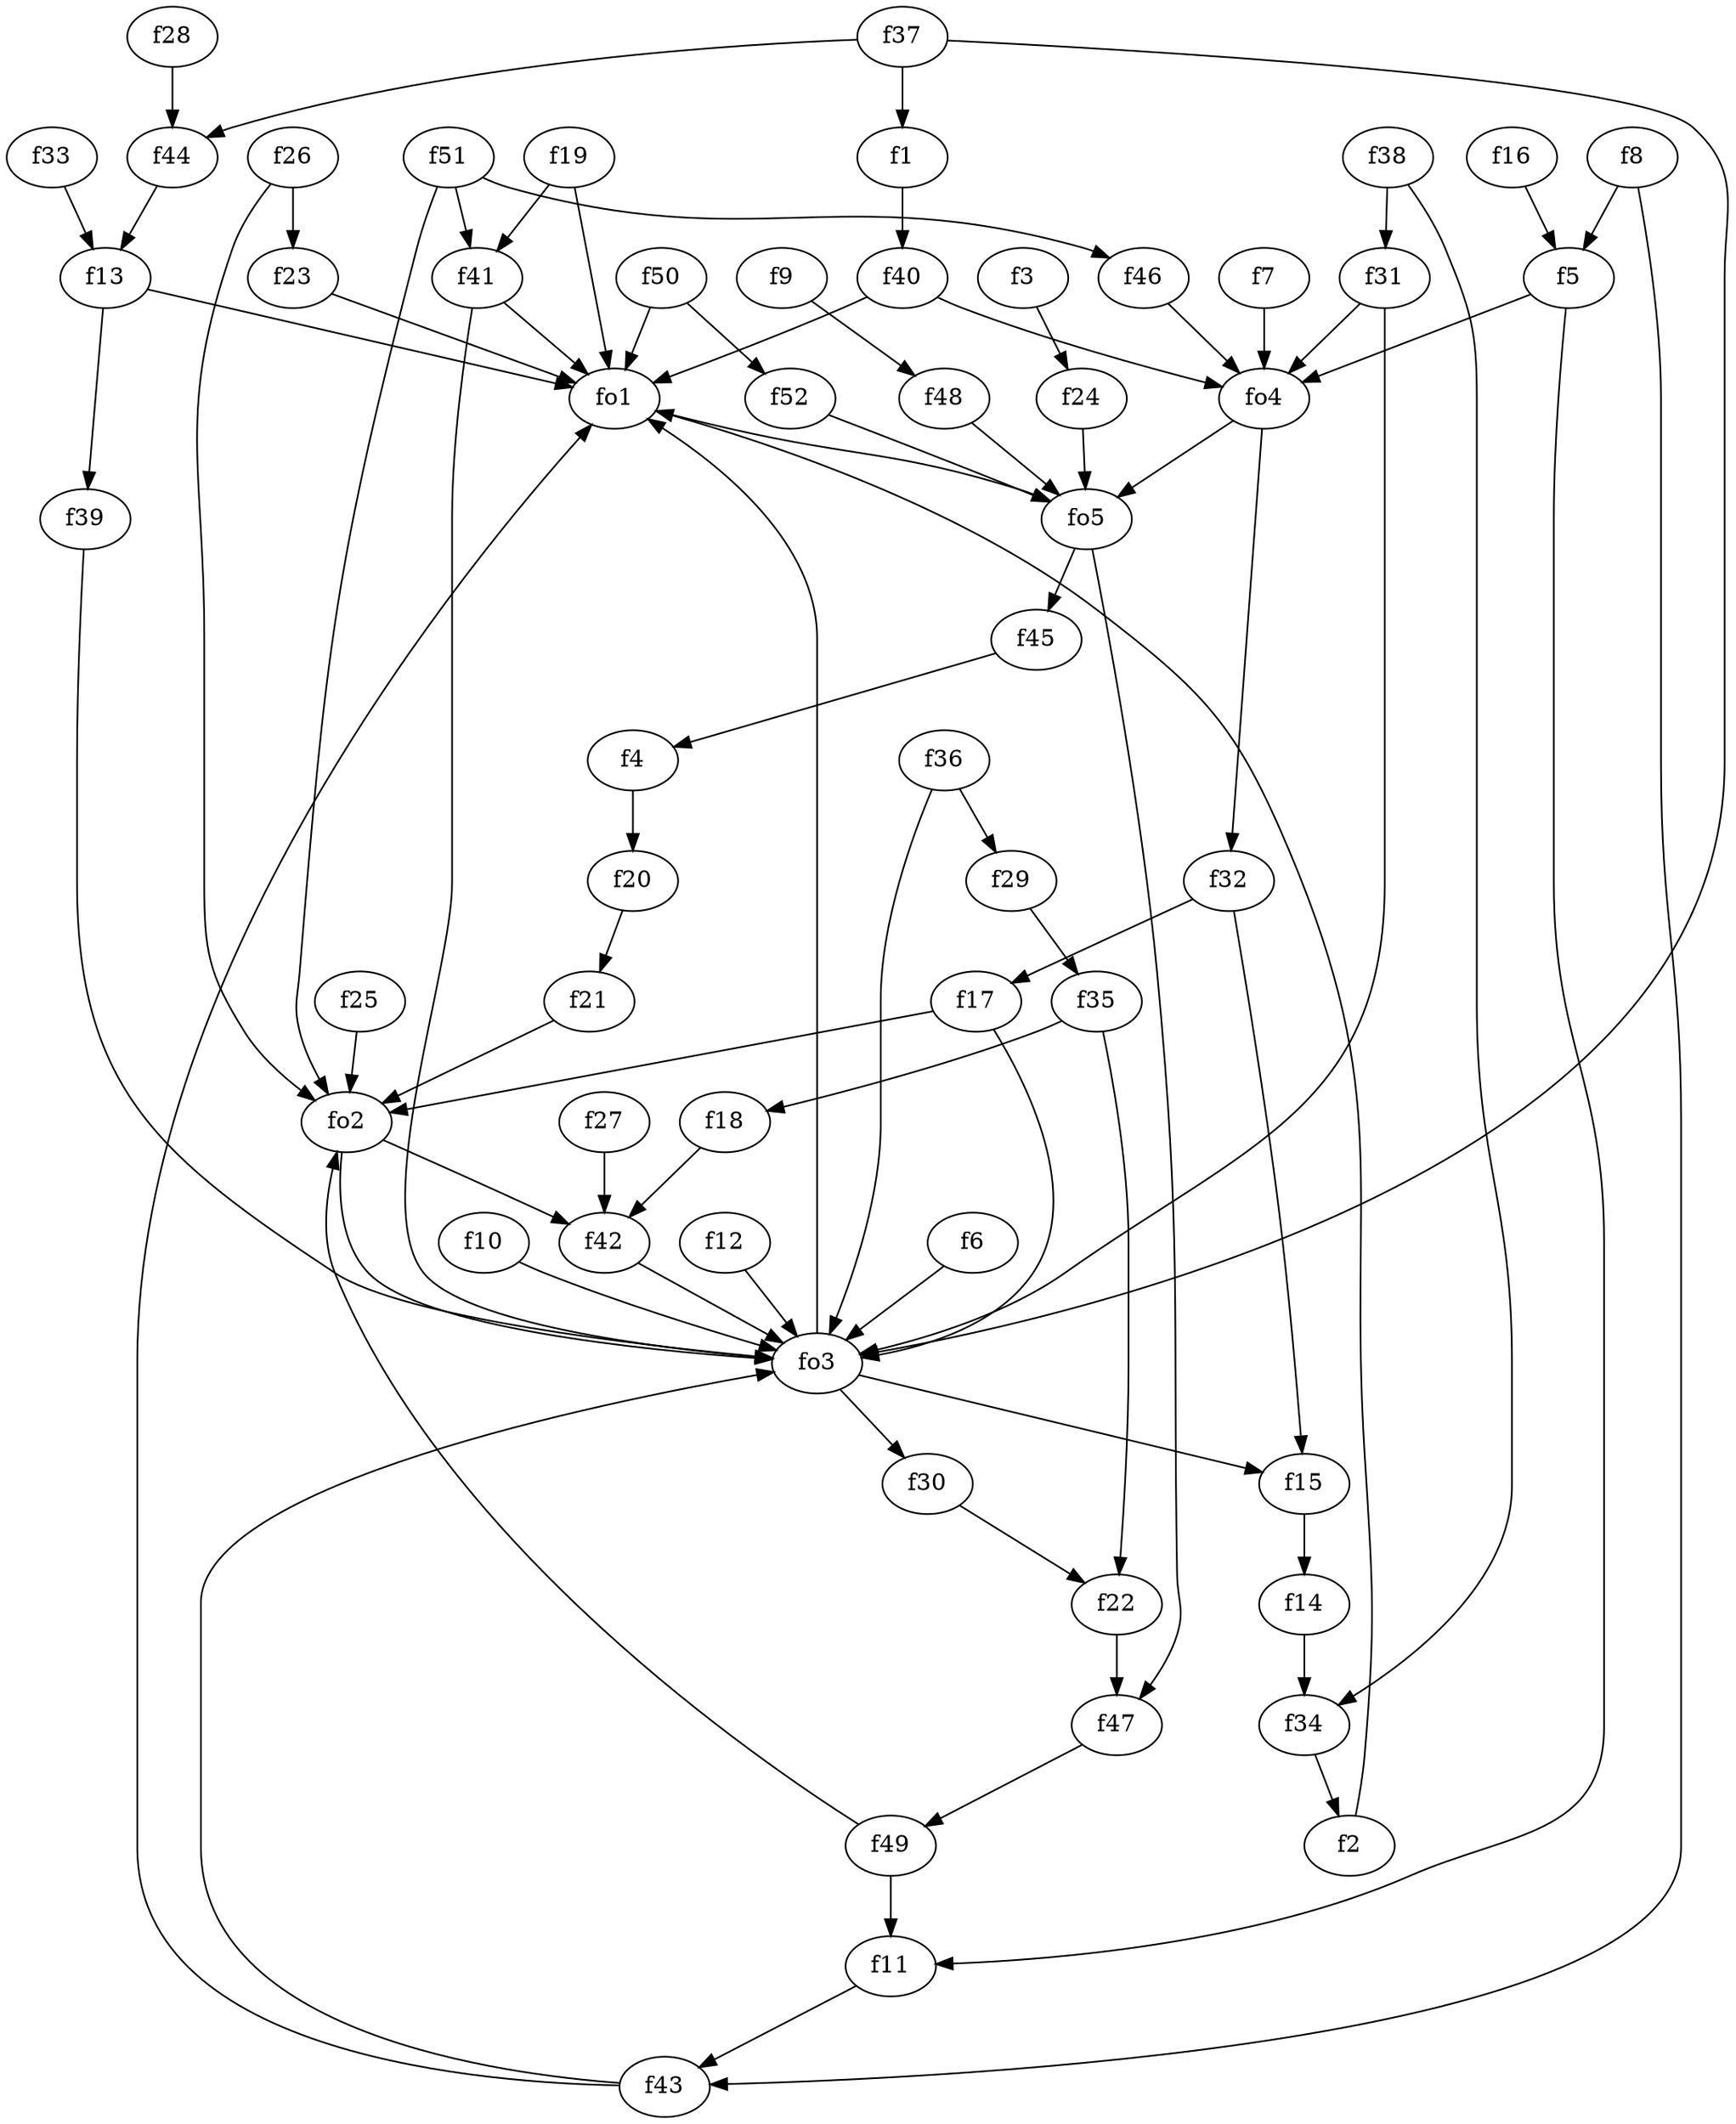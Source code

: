 strict digraph  {
f1;
f2;
f3;
f4;
f5;
f6;
f7;
f8;
f9;
f10;
f11;
f12;
f13;
f14;
f15;
f16;
f17;
f18;
f19;
f20;
f21;
f22;
f23;
f24;
f25;
f26;
f27;
f28;
f29;
f30;
f31;
f32;
f33;
f34;
f35;
f36;
f37;
f38;
f39;
f40;
f41;
f42;
f43;
f44;
f45;
f46;
f47;
f48;
f49;
f50;
f51;
f52;
fo1;
fo2;
fo3;
fo4;
fo5;
f1 -> f40  [weight=2];
f2 -> fo1  [weight=2];
f3 -> f24  [weight=2];
f4 -> f20  [weight=2];
f5 -> f11  [weight=2];
f5 -> fo4  [weight=2];
f6 -> fo3  [weight=2];
f7 -> fo4  [weight=2];
f8 -> f43  [weight=2];
f8 -> f5  [weight=2];
f9 -> f48  [weight=2];
f10 -> fo3  [weight=2];
f11 -> f43  [weight=2];
f12 -> fo3  [weight=2];
f13 -> f39  [weight=2];
f13 -> fo1  [weight=2];
f14 -> f34  [weight=2];
f15 -> f14  [weight=2];
f16 -> f5  [weight=2];
f17 -> fo3  [weight=2];
f17 -> fo2  [weight=2];
f18 -> f42  [weight=2];
f19 -> fo1  [weight=2];
f19 -> f41  [weight=2];
f20 -> f21  [weight=2];
f21 -> fo2  [weight=2];
f22 -> f47  [weight=2];
f23 -> fo1  [weight=2];
f24 -> fo5  [weight=2];
f25 -> fo2  [weight=2];
f26 -> fo2  [weight=2];
f26 -> f23  [weight=2];
f27 -> f42  [weight=2];
f28 -> f44  [weight=2];
f29 -> f35  [weight=2];
f30 -> f22  [weight=2];
f31 -> fo3  [weight=2];
f31 -> fo4  [weight=2];
f32 -> f15  [weight=2];
f32 -> f17  [weight=2];
f33 -> f13  [weight=2];
f34 -> f2  [weight=2];
f35 -> f22  [weight=2];
f35 -> f18  [weight=2];
f36 -> fo3  [weight=2];
f36 -> f29  [weight=2];
f37 -> fo3  [weight=2];
f37 -> f44  [weight=2];
f37 -> f1  [weight=2];
f38 -> f31  [weight=2];
f38 -> f34  [weight=2];
f39 -> fo3  [weight=2];
f40 -> fo4  [weight=2];
f40 -> fo1  [weight=2];
f41 -> fo3  [weight=2];
f41 -> fo1  [weight=2];
f42 -> fo3  [weight=2];
f43 -> fo3  [weight=2];
f43 -> fo1  [weight=2];
f44 -> f13  [weight=2];
f45 -> f4  [weight=2];
f46 -> fo4  [weight=2];
f47 -> f49  [weight=2];
f48 -> fo5  [weight=2];
f49 -> f11  [weight=2];
f49 -> fo2  [weight=2];
f50 -> f52  [weight=2];
f50 -> fo1  [weight=2];
f51 -> f46  [weight=2];
f51 -> fo2  [weight=2];
f51 -> f41  [weight=2];
f52 -> fo5  [weight=2];
fo1 -> fo5  [weight=2];
fo2 -> fo3  [weight=2];
fo2 -> f42  [weight=2];
fo3 -> f30  [weight=2];
fo3 -> fo1  [weight=2];
fo3 -> f15  [weight=2];
fo4 -> f32  [weight=2];
fo4 -> fo5  [weight=2];
fo5 -> f45  [weight=2];
fo5 -> f47  [weight=2];
}
